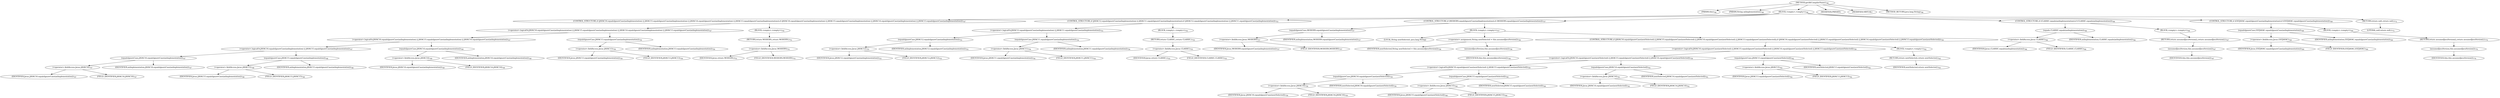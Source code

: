 digraph "getAltCompilerName" {  
"1342" [label = <(METHOD,getAltCompilerName)<SUB>746</SUB>> ]
"73" [label = <(PARAM,this)<SUB>746</SUB>> ]
"1343" [label = <(PARAM,String anImplementation)<SUB>746</SUB>> ]
"1344" [label = <(BLOCK,&lt;empty&gt;,&lt;empty&gt;)<SUB>746</SUB>> ]
"1345" [label = <(CONTROL_STRUCTURE,if (JAVAC16.equalsIgnoreCase(anImplementation) || JAVAC15.equalsIgnoreCase(anImplementation) || JAVAC14.equalsIgnoreCase(anImplementation) || JAVAC13.equalsIgnoreCase(anImplementation)),if (JAVAC16.equalsIgnoreCase(anImplementation) || JAVAC15.equalsIgnoreCase(anImplementation) || JAVAC14.equalsIgnoreCase(anImplementation) || JAVAC13.equalsIgnoreCase(anImplementation)))<SUB>747</SUB>> ]
"1346" [label = <(&lt;operator&gt;.logicalOr,JAVAC16.equalsIgnoreCase(anImplementation) || JAVAC15.equalsIgnoreCase(anImplementation) || JAVAC14.equalsIgnoreCase(anImplementation) || JAVAC13.equalsIgnoreCase(anImplementation))<SUB>747</SUB>> ]
"1347" [label = <(&lt;operator&gt;.logicalOr,JAVAC16.equalsIgnoreCase(anImplementation) || JAVAC15.equalsIgnoreCase(anImplementation) || JAVAC14.equalsIgnoreCase(anImplementation))<SUB>747</SUB>> ]
"1348" [label = <(&lt;operator&gt;.logicalOr,JAVAC16.equalsIgnoreCase(anImplementation) || JAVAC15.equalsIgnoreCase(anImplementation))<SUB>747</SUB>> ]
"1349" [label = <(equalsIgnoreCase,JAVAC16.equalsIgnoreCase(anImplementation))<SUB>747</SUB>> ]
"1350" [label = <(&lt;operator&gt;.fieldAccess,Javac.JAVAC16)<SUB>747</SUB>> ]
"1351" [label = <(IDENTIFIER,Javac,JAVAC16.equalsIgnoreCase(anImplementation))<SUB>747</SUB>> ]
"1352" [label = <(FIELD_IDENTIFIER,JAVAC16,JAVAC16)<SUB>747</SUB>> ]
"1353" [label = <(IDENTIFIER,anImplementation,JAVAC16.equalsIgnoreCase(anImplementation))<SUB>747</SUB>> ]
"1354" [label = <(equalsIgnoreCase,JAVAC15.equalsIgnoreCase(anImplementation))<SUB>748</SUB>> ]
"1355" [label = <(&lt;operator&gt;.fieldAccess,Javac.JAVAC15)<SUB>748</SUB>> ]
"1356" [label = <(IDENTIFIER,Javac,JAVAC15.equalsIgnoreCase(anImplementation))<SUB>748</SUB>> ]
"1357" [label = <(FIELD_IDENTIFIER,JAVAC15,JAVAC15)<SUB>748</SUB>> ]
"1358" [label = <(IDENTIFIER,anImplementation,JAVAC15.equalsIgnoreCase(anImplementation))<SUB>748</SUB>> ]
"1359" [label = <(equalsIgnoreCase,JAVAC14.equalsIgnoreCase(anImplementation))<SUB>749</SUB>> ]
"1360" [label = <(&lt;operator&gt;.fieldAccess,Javac.JAVAC14)<SUB>749</SUB>> ]
"1361" [label = <(IDENTIFIER,Javac,JAVAC14.equalsIgnoreCase(anImplementation))<SUB>749</SUB>> ]
"1362" [label = <(FIELD_IDENTIFIER,JAVAC14,JAVAC14)<SUB>749</SUB>> ]
"1363" [label = <(IDENTIFIER,anImplementation,JAVAC14.equalsIgnoreCase(anImplementation))<SUB>749</SUB>> ]
"1364" [label = <(equalsIgnoreCase,JAVAC13.equalsIgnoreCase(anImplementation))<SUB>750</SUB>> ]
"1365" [label = <(&lt;operator&gt;.fieldAccess,Javac.JAVAC13)<SUB>750</SUB>> ]
"1366" [label = <(IDENTIFIER,Javac,JAVAC13.equalsIgnoreCase(anImplementation))<SUB>750</SUB>> ]
"1367" [label = <(FIELD_IDENTIFIER,JAVAC13,JAVAC13)<SUB>750</SUB>> ]
"1368" [label = <(IDENTIFIER,anImplementation,JAVAC13.equalsIgnoreCase(anImplementation))<SUB>750</SUB>> ]
"1369" [label = <(BLOCK,&lt;empty&gt;,&lt;empty&gt;)<SUB>750</SUB>> ]
"1370" [label = <(RETURN,return MODERN;,return MODERN;)<SUB>751</SUB>> ]
"1371" [label = <(&lt;operator&gt;.fieldAccess,Javac.MODERN)<SUB>751</SUB>> ]
"1372" [label = <(IDENTIFIER,Javac,return MODERN;)<SUB>751</SUB>> ]
"1373" [label = <(FIELD_IDENTIFIER,MODERN,MODERN)<SUB>751</SUB>> ]
"1374" [label = <(CONTROL_STRUCTURE,if (JAVAC12.equalsIgnoreCase(anImplementation) || JAVAC11.equalsIgnoreCase(anImplementation)),if (JAVAC12.equalsIgnoreCase(anImplementation) || JAVAC11.equalsIgnoreCase(anImplementation)))<SUB>753</SUB>> ]
"1375" [label = <(&lt;operator&gt;.logicalOr,JAVAC12.equalsIgnoreCase(anImplementation) || JAVAC11.equalsIgnoreCase(anImplementation))<SUB>753</SUB>> ]
"1376" [label = <(equalsIgnoreCase,JAVAC12.equalsIgnoreCase(anImplementation))<SUB>753</SUB>> ]
"1377" [label = <(&lt;operator&gt;.fieldAccess,Javac.JAVAC12)<SUB>753</SUB>> ]
"1378" [label = <(IDENTIFIER,Javac,JAVAC12.equalsIgnoreCase(anImplementation))<SUB>753</SUB>> ]
"1379" [label = <(FIELD_IDENTIFIER,JAVAC12,JAVAC12)<SUB>753</SUB>> ]
"1380" [label = <(IDENTIFIER,anImplementation,JAVAC12.equalsIgnoreCase(anImplementation))<SUB>753</SUB>> ]
"1381" [label = <(equalsIgnoreCase,JAVAC11.equalsIgnoreCase(anImplementation))<SUB>754</SUB>> ]
"1382" [label = <(&lt;operator&gt;.fieldAccess,Javac.JAVAC11)<SUB>754</SUB>> ]
"1383" [label = <(IDENTIFIER,Javac,JAVAC11.equalsIgnoreCase(anImplementation))<SUB>754</SUB>> ]
"1384" [label = <(FIELD_IDENTIFIER,JAVAC11,JAVAC11)<SUB>754</SUB>> ]
"1385" [label = <(IDENTIFIER,anImplementation,JAVAC11.equalsIgnoreCase(anImplementation))<SUB>754</SUB>> ]
"1386" [label = <(BLOCK,&lt;empty&gt;,&lt;empty&gt;)<SUB>754</SUB>> ]
"1387" [label = <(RETURN,return CLASSIC;,return CLASSIC;)<SUB>755</SUB>> ]
"1388" [label = <(&lt;operator&gt;.fieldAccess,Javac.CLASSIC)<SUB>755</SUB>> ]
"1389" [label = <(IDENTIFIER,Javac,return CLASSIC;)<SUB>755</SUB>> ]
"1390" [label = <(FIELD_IDENTIFIER,CLASSIC,CLASSIC)<SUB>755</SUB>> ]
"1391" [label = <(CONTROL_STRUCTURE,if (MODERN.equalsIgnoreCase(anImplementation)),if (MODERN.equalsIgnoreCase(anImplementation)))<SUB>757</SUB>> ]
"1392" [label = <(equalsIgnoreCase,MODERN.equalsIgnoreCase(anImplementation))<SUB>757</SUB>> ]
"1393" [label = <(&lt;operator&gt;.fieldAccess,Javac.MODERN)<SUB>757</SUB>> ]
"1394" [label = <(IDENTIFIER,Javac,MODERN.equalsIgnoreCase(anImplementation))<SUB>757</SUB>> ]
"1395" [label = <(FIELD_IDENTIFIER,MODERN,MODERN)<SUB>757</SUB>> ]
"1396" [label = <(IDENTIFIER,anImplementation,MODERN.equalsIgnoreCase(anImplementation))<SUB>757</SUB>> ]
"1397" [label = <(BLOCK,&lt;empty&gt;,&lt;empty&gt;)<SUB>757</SUB>> ]
"1398" [label = <(LOCAL,String nextSelected: java.lang.String)> ]
"1399" [label = <(&lt;operator&gt;.assignment,String nextSelected = this.assumedJavaVersion())<SUB>758</SUB>> ]
"1400" [label = <(IDENTIFIER,nextSelected,String nextSelected = this.assumedJavaVersion())<SUB>758</SUB>> ]
"1401" [label = <(assumedJavaVersion,this.assumedJavaVersion())<SUB>758</SUB>> ]
"72" [label = <(IDENTIFIER,this,this.assumedJavaVersion())<SUB>758</SUB>> ]
"1402" [label = <(CONTROL_STRUCTURE,if (JAVAC16.equalsIgnoreCase(nextSelected) || JAVAC15.equalsIgnoreCase(nextSelected) || JAVAC14.equalsIgnoreCase(nextSelected) || JAVAC13.equalsIgnoreCase(nextSelected)),if (JAVAC16.equalsIgnoreCase(nextSelected) || JAVAC15.equalsIgnoreCase(nextSelected) || JAVAC14.equalsIgnoreCase(nextSelected) || JAVAC13.equalsIgnoreCase(nextSelected)))<SUB>759</SUB>> ]
"1403" [label = <(&lt;operator&gt;.logicalOr,JAVAC16.equalsIgnoreCase(nextSelected) || JAVAC15.equalsIgnoreCase(nextSelected) || JAVAC14.equalsIgnoreCase(nextSelected) || JAVAC13.equalsIgnoreCase(nextSelected))<SUB>759</SUB>> ]
"1404" [label = <(&lt;operator&gt;.logicalOr,JAVAC16.equalsIgnoreCase(nextSelected) || JAVAC15.equalsIgnoreCase(nextSelected) || JAVAC14.equalsIgnoreCase(nextSelected))<SUB>759</SUB>> ]
"1405" [label = <(&lt;operator&gt;.logicalOr,JAVAC16.equalsIgnoreCase(nextSelected) || JAVAC15.equalsIgnoreCase(nextSelected))<SUB>759</SUB>> ]
"1406" [label = <(equalsIgnoreCase,JAVAC16.equalsIgnoreCase(nextSelected))<SUB>759</SUB>> ]
"1407" [label = <(&lt;operator&gt;.fieldAccess,Javac.JAVAC16)<SUB>759</SUB>> ]
"1408" [label = <(IDENTIFIER,Javac,JAVAC16.equalsIgnoreCase(nextSelected))<SUB>759</SUB>> ]
"1409" [label = <(FIELD_IDENTIFIER,JAVAC16,JAVAC16)<SUB>759</SUB>> ]
"1410" [label = <(IDENTIFIER,nextSelected,JAVAC16.equalsIgnoreCase(nextSelected))<SUB>759</SUB>> ]
"1411" [label = <(equalsIgnoreCase,JAVAC15.equalsIgnoreCase(nextSelected))<SUB>760</SUB>> ]
"1412" [label = <(&lt;operator&gt;.fieldAccess,Javac.JAVAC15)<SUB>760</SUB>> ]
"1413" [label = <(IDENTIFIER,Javac,JAVAC15.equalsIgnoreCase(nextSelected))<SUB>760</SUB>> ]
"1414" [label = <(FIELD_IDENTIFIER,JAVAC15,JAVAC15)<SUB>760</SUB>> ]
"1415" [label = <(IDENTIFIER,nextSelected,JAVAC15.equalsIgnoreCase(nextSelected))<SUB>760</SUB>> ]
"1416" [label = <(equalsIgnoreCase,JAVAC14.equalsIgnoreCase(nextSelected))<SUB>761</SUB>> ]
"1417" [label = <(&lt;operator&gt;.fieldAccess,Javac.JAVAC14)<SUB>761</SUB>> ]
"1418" [label = <(IDENTIFIER,Javac,JAVAC14.equalsIgnoreCase(nextSelected))<SUB>761</SUB>> ]
"1419" [label = <(FIELD_IDENTIFIER,JAVAC14,JAVAC14)<SUB>761</SUB>> ]
"1420" [label = <(IDENTIFIER,nextSelected,JAVAC14.equalsIgnoreCase(nextSelected))<SUB>761</SUB>> ]
"1421" [label = <(equalsIgnoreCase,JAVAC13.equalsIgnoreCase(nextSelected))<SUB>762</SUB>> ]
"1422" [label = <(&lt;operator&gt;.fieldAccess,Javac.JAVAC13)<SUB>762</SUB>> ]
"1423" [label = <(IDENTIFIER,Javac,JAVAC13.equalsIgnoreCase(nextSelected))<SUB>762</SUB>> ]
"1424" [label = <(FIELD_IDENTIFIER,JAVAC13,JAVAC13)<SUB>762</SUB>> ]
"1425" [label = <(IDENTIFIER,nextSelected,JAVAC13.equalsIgnoreCase(nextSelected))<SUB>762</SUB>> ]
"1426" [label = <(BLOCK,&lt;empty&gt;,&lt;empty&gt;)<SUB>762</SUB>> ]
"1427" [label = <(RETURN,return nextSelected;,return nextSelected;)<SUB>763</SUB>> ]
"1428" [label = <(IDENTIFIER,nextSelected,return nextSelected;)<SUB>763</SUB>> ]
"1429" [label = <(CONTROL_STRUCTURE,if (CLASSIC.equals(anImplementation)),if (CLASSIC.equals(anImplementation)))<SUB>766</SUB>> ]
"1430" [label = <(equals,CLASSIC.equals(anImplementation))<SUB>766</SUB>> ]
"1431" [label = <(&lt;operator&gt;.fieldAccess,Javac.CLASSIC)<SUB>766</SUB>> ]
"1432" [label = <(IDENTIFIER,Javac,CLASSIC.equals(anImplementation))<SUB>766</SUB>> ]
"1433" [label = <(FIELD_IDENTIFIER,CLASSIC,CLASSIC)<SUB>766</SUB>> ]
"1434" [label = <(IDENTIFIER,anImplementation,CLASSIC.equals(anImplementation))<SUB>766</SUB>> ]
"1435" [label = <(BLOCK,&lt;empty&gt;,&lt;empty&gt;)<SUB>766</SUB>> ]
"1436" [label = <(RETURN,return assumedJavaVersion();,return assumedJavaVersion();)<SUB>767</SUB>> ]
"1437" [label = <(assumedJavaVersion,this.assumedJavaVersion())<SUB>767</SUB>> ]
"74" [label = <(IDENTIFIER,this,this.assumedJavaVersion())<SUB>767</SUB>> ]
"1438" [label = <(CONTROL_STRUCTURE,if (EXTJAVAC.equalsIgnoreCase(anImplementation)),if (EXTJAVAC.equalsIgnoreCase(anImplementation)))<SUB>769</SUB>> ]
"1439" [label = <(equalsIgnoreCase,EXTJAVAC.equalsIgnoreCase(anImplementation))<SUB>769</SUB>> ]
"1440" [label = <(&lt;operator&gt;.fieldAccess,Javac.EXTJAVAC)<SUB>769</SUB>> ]
"1441" [label = <(IDENTIFIER,Javac,EXTJAVAC.equalsIgnoreCase(anImplementation))<SUB>769</SUB>> ]
"1442" [label = <(FIELD_IDENTIFIER,EXTJAVAC,EXTJAVAC)<SUB>769</SUB>> ]
"1443" [label = <(IDENTIFIER,anImplementation,EXTJAVAC.equalsIgnoreCase(anImplementation))<SUB>769</SUB>> ]
"1444" [label = <(BLOCK,&lt;empty&gt;,&lt;empty&gt;)<SUB>769</SUB>> ]
"1445" [label = <(RETURN,return assumedJavaVersion();,return assumedJavaVersion();)<SUB>770</SUB>> ]
"1446" [label = <(assumedJavaVersion,this.assumedJavaVersion())<SUB>770</SUB>> ]
"75" [label = <(IDENTIFIER,this,this.assumedJavaVersion())<SUB>770</SUB>> ]
"1447" [label = <(RETURN,return null;,return null;)<SUB>772</SUB>> ]
"1448" [label = <(LITERAL,null,return null;)<SUB>772</SUB>> ]
"1449" [label = <(MODIFIER,PRIVATE)> ]
"1450" [label = <(MODIFIER,VIRTUAL)> ]
"1451" [label = <(METHOD_RETURN,java.lang.String)<SUB>746</SUB>> ]
  "1342" -> "73" 
  "1342" -> "1343" 
  "1342" -> "1344" 
  "1342" -> "1449" 
  "1342" -> "1450" 
  "1342" -> "1451" 
  "1344" -> "1345" 
  "1344" -> "1374" 
  "1344" -> "1391" 
  "1344" -> "1429" 
  "1344" -> "1438" 
  "1344" -> "1447" 
  "1345" -> "1346" 
  "1345" -> "1369" 
  "1346" -> "1347" 
  "1346" -> "1364" 
  "1347" -> "1348" 
  "1347" -> "1359" 
  "1348" -> "1349" 
  "1348" -> "1354" 
  "1349" -> "1350" 
  "1349" -> "1353" 
  "1350" -> "1351" 
  "1350" -> "1352" 
  "1354" -> "1355" 
  "1354" -> "1358" 
  "1355" -> "1356" 
  "1355" -> "1357" 
  "1359" -> "1360" 
  "1359" -> "1363" 
  "1360" -> "1361" 
  "1360" -> "1362" 
  "1364" -> "1365" 
  "1364" -> "1368" 
  "1365" -> "1366" 
  "1365" -> "1367" 
  "1369" -> "1370" 
  "1370" -> "1371" 
  "1371" -> "1372" 
  "1371" -> "1373" 
  "1374" -> "1375" 
  "1374" -> "1386" 
  "1375" -> "1376" 
  "1375" -> "1381" 
  "1376" -> "1377" 
  "1376" -> "1380" 
  "1377" -> "1378" 
  "1377" -> "1379" 
  "1381" -> "1382" 
  "1381" -> "1385" 
  "1382" -> "1383" 
  "1382" -> "1384" 
  "1386" -> "1387" 
  "1387" -> "1388" 
  "1388" -> "1389" 
  "1388" -> "1390" 
  "1391" -> "1392" 
  "1391" -> "1397" 
  "1392" -> "1393" 
  "1392" -> "1396" 
  "1393" -> "1394" 
  "1393" -> "1395" 
  "1397" -> "1398" 
  "1397" -> "1399" 
  "1397" -> "1402" 
  "1399" -> "1400" 
  "1399" -> "1401" 
  "1401" -> "72" 
  "1402" -> "1403" 
  "1402" -> "1426" 
  "1403" -> "1404" 
  "1403" -> "1421" 
  "1404" -> "1405" 
  "1404" -> "1416" 
  "1405" -> "1406" 
  "1405" -> "1411" 
  "1406" -> "1407" 
  "1406" -> "1410" 
  "1407" -> "1408" 
  "1407" -> "1409" 
  "1411" -> "1412" 
  "1411" -> "1415" 
  "1412" -> "1413" 
  "1412" -> "1414" 
  "1416" -> "1417" 
  "1416" -> "1420" 
  "1417" -> "1418" 
  "1417" -> "1419" 
  "1421" -> "1422" 
  "1421" -> "1425" 
  "1422" -> "1423" 
  "1422" -> "1424" 
  "1426" -> "1427" 
  "1427" -> "1428" 
  "1429" -> "1430" 
  "1429" -> "1435" 
  "1430" -> "1431" 
  "1430" -> "1434" 
  "1431" -> "1432" 
  "1431" -> "1433" 
  "1435" -> "1436" 
  "1436" -> "1437" 
  "1437" -> "74" 
  "1438" -> "1439" 
  "1438" -> "1444" 
  "1439" -> "1440" 
  "1439" -> "1443" 
  "1440" -> "1441" 
  "1440" -> "1442" 
  "1444" -> "1445" 
  "1445" -> "1446" 
  "1446" -> "75" 
  "1447" -> "1448" 
}

